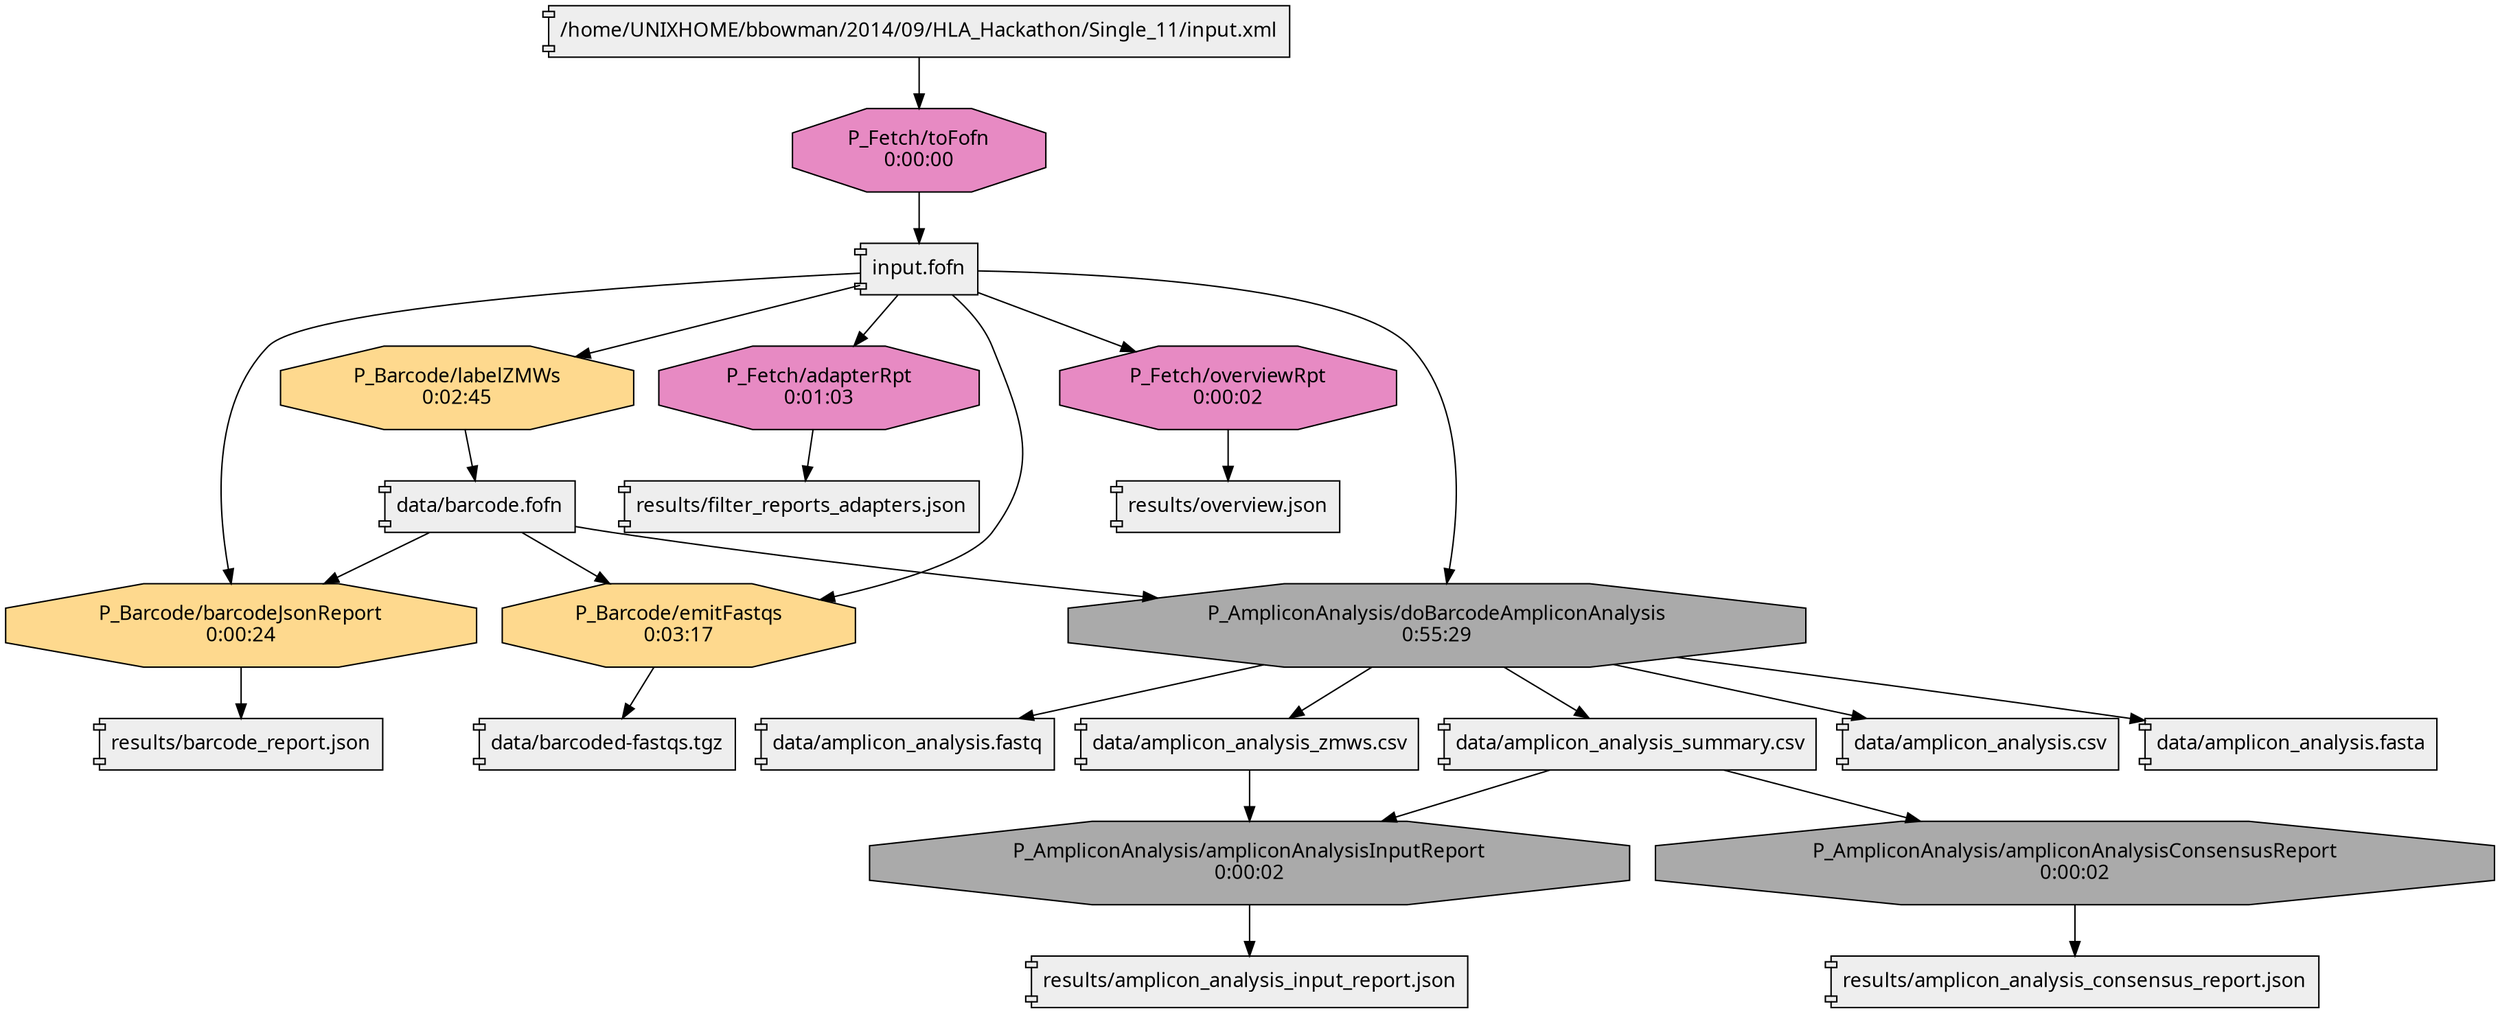 digraph "workflow://Anonymous/Workflow" {
"file://Anonymous/data/barcode.fofn" [shape=component, label="data/barcode.fofn", fillcolor="#EEEEEE", style=filled, fontname="Times New Roman"];

"task://Anonymous/P_Barcode/barcodeJsonReport" [shape=octagon, label="P_Barcode/barcodeJsonReport\n0:00:24", color="#000000", fillcolor="#FED98E", style=filled, fontname="Times New Roman"];

"file://Anonymous/data/amplicon_analysis.fasta" [shape=component, label="data/amplicon_analysis.fasta", fillcolor="#EEEEEE", style=filled, fontname="Times New Roman"];

"file://Anonymous/data/amplicon_analysis.fastq" [shape=component, label="data/amplicon_analysis.fastq", fillcolor="#EEEEEE", style=filled, fontname="Times New Roman"];

"file://Anonymous/data/amplicon_analysis_summary.csv" [shape=component, label="data/amplicon_analysis_summary.csv", fillcolor="#EEEEEE", style=filled, fontname="Times New Roman"];

"file://Anonymous/data/amplicon_analysis.csv" [shape=component, label="data/amplicon_analysis.csv", fillcolor="#EEEEEE", style=filled, fontname="Times New Roman"];

"file://Anonymous/data/amplicon_analysis_zmws.csv" [shape=component, label="data/amplicon_analysis_zmws.csv", fillcolor="#EEEEEE", style=filled, fontname="Times New Roman"];

"task://Anonymous/P_Fetch/adapterRpt" [shape=octagon, label="P_Fetch/adapterRpt\n0:01:03", color="#000000", fillcolor="#E78AC3", style=filled, fontname="Times New Roman"];

"file://Anonymous/results/barcode_report.json" [shape=component, label="results/barcode_report.json", fillcolor="#EEEEEE", style=filled, fontname="Times New Roman"];

"task://Anonymous/P_AmpliconAnalysis/ampliconAnalysisInputReport" [shape=octagon, label="P_AmpliconAnalysis/ampliconAnalysisInputReport\n0:00:02", color="#000000", fillcolor="#AAAAAA", style=filled, fontname="Times New Roman"];

"file://Anonymous/results/filter_reports_adapters.json" [shape=component, label="results/filter_reports_adapters.json", fillcolor="#EEEEEE", style=filled, fontname="Times New Roman"];

"task://Anonymous/P_Barcode/emitFastqs" [shape=octagon, label="P_Barcode/emitFastqs\n0:03:17", color="#000000", fillcolor="#FED98E", style=filled, fontname="Times New Roman"];

"file://Anonymous/results/amplicon_analysis_input_report.json" [shape=component, label="results/amplicon_analysis_input_report.json", fillcolor="#EEEEEE", style=filled, fontname="Times New Roman"];

"task://Anonymous/P_AmpliconAnalysis/ampliconAnalysisConsensusReport" [shape=octagon, label="P_AmpliconAnalysis/ampliconAnalysisConsensusReport\n0:00:02", color="#000000", fillcolor="#AAAAAA", style=filled, fontname="Times New Roman"];

"file://Anonymous/data/barcoded-fastqs.tgz" [shape=component, label="data/barcoded-fastqs.tgz", fillcolor="#EEEEEE", style=filled, fontname="Times New Roman"];

"file://Anonymous/results/amplicon_analysis_consensus_report.json" [shape=component, label="results/amplicon_analysis_consensus_report.json", fillcolor="#EEEEEE", style=filled, fontname="Times New Roman"];

"file://Anonymous//home/UNIXHOME/bbowman/2014/09/HLA_Hackathon/Single_11/input.xml" [shape=component, label="/home/UNIXHOME/bbowman/2014/09/HLA_Hackathon/Single_11/input.xml", fillcolor="#EEEEEE", style=filled, fontname="Times New Roman"];

"task://Anonymous/P_Fetch/overviewRpt" [shape=octagon, label="P_Fetch/overviewRpt\n0:00:02", color="#000000", fillcolor="#E78AC3", style=filled, fontname="Times New Roman"];

"file://Anonymous/input.fofn" [shape=component, label="input.fofn", fillcolor="#EEEEEE", style=filled, fontname="Times New Roman"];

"task://Anonymous/P_Barcode/labelZMWs" [shape=octagon, label="P_Barcode/labelZMWs\n0:02:45", color="#000000", fillcolor="#FED98E", style=filled, fontname="Times New Roman"];

"task://Anonymous/P_Fetch/toFofn" [shape=octagon, label="P_Fetch/toFofn\n0:00:00", color="#000000", fillcolor="#E78AC3", style=filled, fontname="Times New Roman"];

"file://Anonymous/results/overview.json" [shape=component, label="results/overview.json", fillcolor="#EEEEEE", style=filled, fontname="Times New Roman"];

"task://Anonymous/P_AmpliconAnalysis/doBarcodeAmpliconAnalysis" [shape=octagon, label="P_AmpliconAnalysis/doBarcodeAmpliconAnalysis\n0:55:29", color="#000000", fillcolor="#AAAAAA", style=filled, fontname="Times New Roman"];

"file://Anonymous/data/barcode.fofn" -> "task://Anonymous/P_Barcode/barcodeJsonReport";
"file://Anonymous/data/amplicon_analysis_summary.csv" -> "task://Anonymous/P_AmpliconAnalysis/ampliconAnalysisConsensusReport";
"task://Anonymous/P_Fetch/adapterRpt" -> "file://Anonymous/results/filter_reports_adapters.json";
"task://Anonymous/P_Barcode/labelZMWs" -> "file://Anonymous/data/barcode.fofn";
"task://Anonymous/P_Barcode/barcodeJsonReport" -> "file://Anonymous/results/barcode_report.json";
"task://Anonymous/P_Fetch/overviewRpt" -> "file://Anonymous/results/overview.json";
"task://Anonymous/P_AmpliconAnalysis/doBarcodeAmpliconAnalysis" -> "file://Anonymous/data/amplicon_analysis_zmws.csv";
"task://Anonymous/P_AmpliconAnalysis/doBarcodeAmpliconAnalysis" -> "file://Anonymous/data/amplicon_analysis.fastq";
"file://Anonymous/input.fofn" -> "task://Anonymous/P_Fetch/overviewRpt";
"file://Anonymous/data/amplicon_analysis_summary.csv" -> "task://Anonymous/P_AmpliconAnalysis/ampliconAnalysisInputReport";
"file://Anonymous/data/barcode.fofn" -> "task://Anonymous/P_Barcode/emitFastqs";
"task://Anonymous/P_AmpliconAnalysis/doBarcodeAmpliconAnalysis" -> "file://Anonymous/data/amplicon_analysis_summary.csv";
"file://Anonymous/input.fofn" -> "task://Anonymous/P_Barcode/labelZMWs";
"task://Anonymous/P_Fetch/toFofn" -> "file://Anonymous/input.fofn";
"task://Anonymous/P_Barcode/emitFastqs" -> "file://Anonymous/data/barcoded-fastqs.tgz";
"task://Anonymous/P_AmpliconAnalysis/doBarcodeAmpliconAnalysis" -> "file://Anonymous/data/amplicon_analysis.csv";
"file://Anonymous/input.fofn" -> "task://Anonymous/P_Barcode/barcodeJsonReport";
"file://Anonymous/input.fofn" -> "task://Anonymous/P_AmpliconAnalysis/doBarcodeAmpliconAnalysis";
"file://Anonymous/input.fofn" -> "task://Anonymous/P_Fetch/adapterRpt";
"task://Anonymous/P_AmpliconAnalysis/ampliconAnalysisConsensusReport" -> "file://Anonymous/results/amplicon_analysis_consensus_report.json";
"file://Anonymous/data/barcode.fofn" -> "task://Anonymous/P_AmpliconAnalysis/doBarcodeAmpliconAnalysis";
"file://Anonymous/data/amplicon_analysis_zmws.csv" -> "task://Anonymous/P_AmpliconAnalysis/ampliconAnalysisInputReport";
"task://Anonymous/P_AmpliconAnalysis/doBarcodeAmpliconAnalysis" -> "file://Anonymous/data/amplicon_analysis.fasta";
"task://Anonymous/P_AmpliconAnalysis/ampliconAnalysisInputReport" -> "file://Anonymous/results/amplicon_analysis_input_report.json";
"file://Anonymous/input.fofn" -> "task://Anonymous/P_Barcode/emitFastqs";
"file://Anonymous//home/UNIXHOME/bbowman/2014/09/HLA_Hackathon/Single_11/input.xml" -> "task://Anonymous/P_Fetch/toFofn";
}